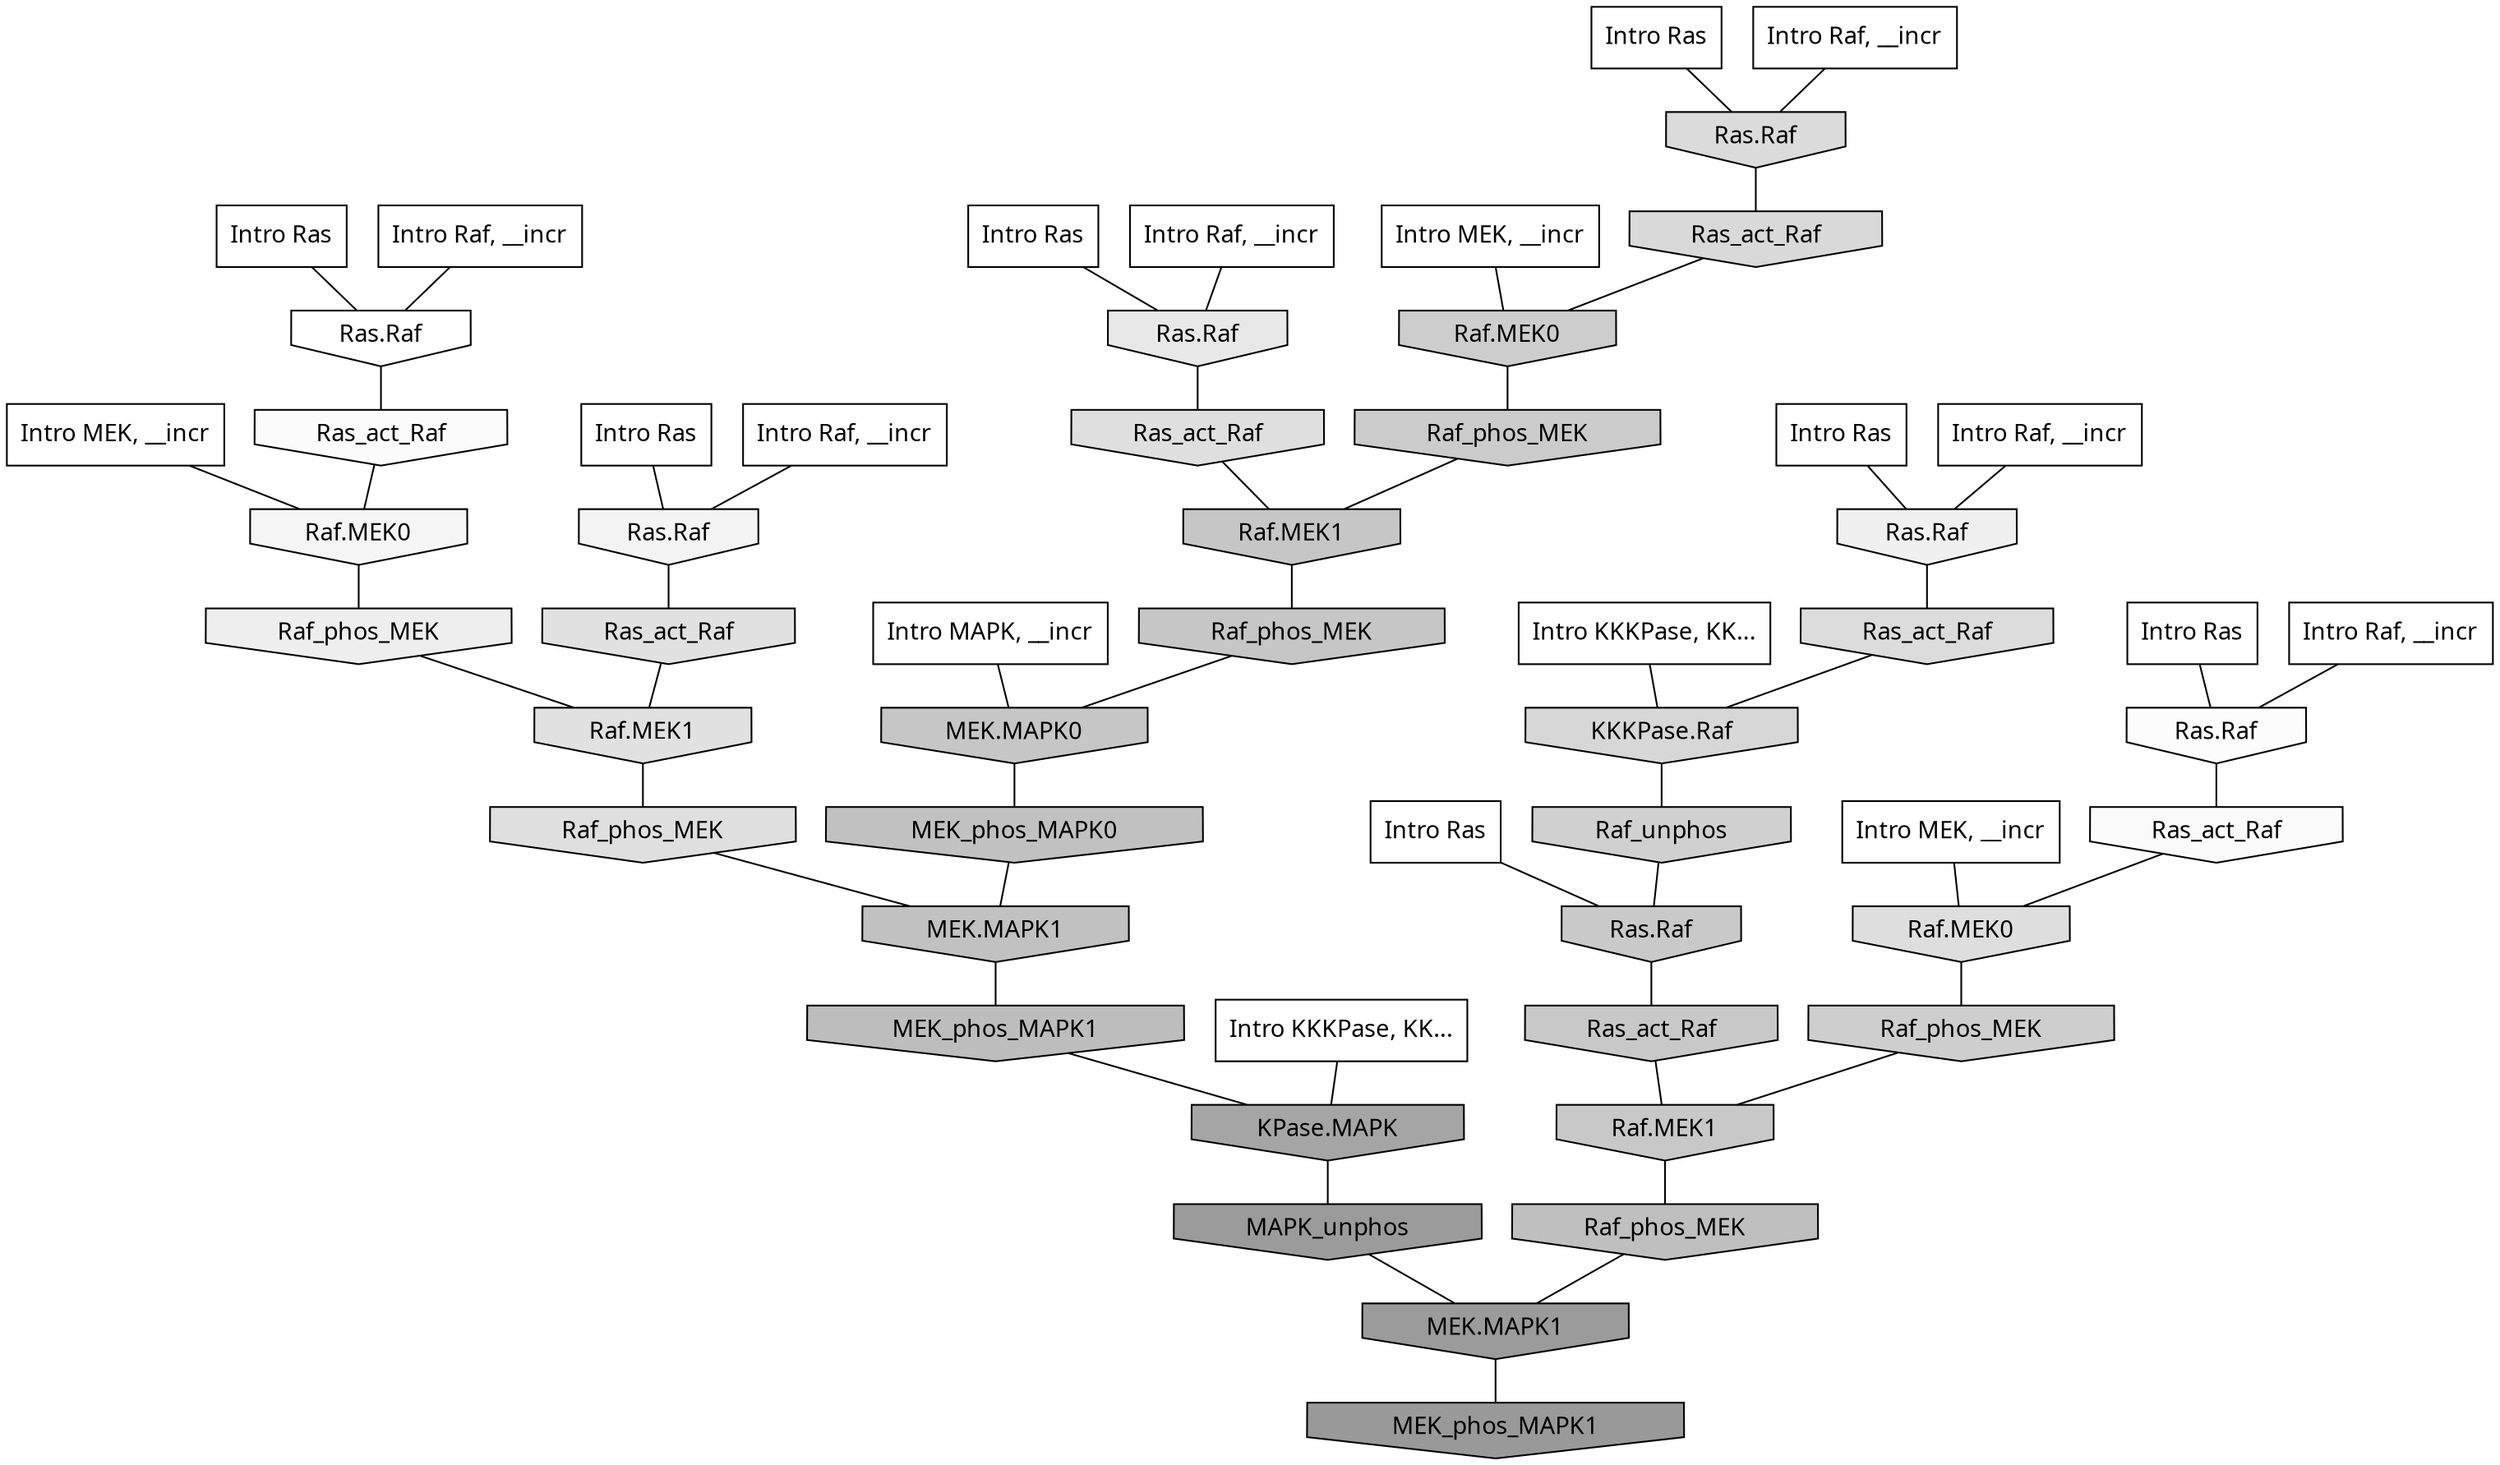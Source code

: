digraph G{
  rankdir="TB";
  ranksep=0.30;
  node [fontname="CMU Serif"];
  edge [fontname="CMU Serif"];
  
  5 [label="Intro Ras", shape=rectangle, style=filled, fillcolor="0.000 0.000 1.000"]
  
  11 [label="Intro Ras", shape=rectangle, style=filled, fillcolor="0.000 0.000 1.000"]
  
  16 [label="Intro Ras", shape=rectangle, style=filled, fillcolor="0.000 0.000 1.000"]
  
  39 [label="Intro Ras", shape=rectangle, style=filled, fillcolor="0.000 0.000 1.000"]
  
  43 [label="Intro Ras", shape=rectangle, style=filled, fillcolor="0.000 0.000 1.000"]
  
  78 [label="Intro Ras", shape=rectangle, style=filled, fillcolor="0.000 0.000 1.000"]
  
  94 [label="Intro Ras", shape=rectangle, style=filled, fillcolor="0.000 0.000 1.000"]
  
  166 [label="Intro Raf, __incr", shape=rectangle, style=filled, fillcolor="0.000 0.000 1.000"]
  
  215 [label="Intro Raf, __incr", shape=rectangle, style=filled, fillcolor="0.000 0.000 1.000"]
  
  531 [label="Intro Raf, __incr", shape=rectangle, style=filled, fillcolor="0.000 0.000 1.000"]
  
  537 [label="Intro Raf, __incr", shape=rectangle, style=filled, fillcolor="0.000 0.000 1.000"]
  
  675 [label="Intro Raf, __incr", shape=rectangle, style=filled, fillcolor="0.000 0.000 1.000"]
  
  1024 [label="Intro Raf, __incr", shape=rectangle, style=filled, fillcolor="0.000 0.000 1.000"]
  
  1324 [label="Intro MEK, __incr", shape=rectangle, style=filled, fillcolor="0.000 0.000 1.000"]
  
  1783 [label="Intro MEK, __incr", shape=rectangle, style=filled, fillcolor="0.000 0.000 1.000"]
  
  1819 [label="Intro MEK, __incr", shape=rectangle, style=filled, fillcolor="0.000 0.000 1.000"]
  
  2283 [label="Intro MAPK, __incr", shape=rectangle, style=filled, fillcolor="0.000 0.000 1.000"]
  
  3103 [label="Intro KKKPase, KK...", shape=rectangle, style=filled, fillcolor="0.000 0.000 1.000"]
  
  3122 [label="Intro KKKPase, KK...", shape=rectangle, style=filled, fillcolor="0.000 0.000 1.000"]
  
  3283 [label="Ras.Raf", shape=invhouse, style=filled, fillcolor="0.000 0.000 1.000"]
  
  3439 [label="Ras.Raf", shape=invhouse, style=filled, fillcolor="0.000 0.000 0.987"]
  
  3480 [label="Ras_act_Raf", shape=invhouse, style=filled, fillcolor="0.000 0.000 0.984"]
  
  3528 [label="Ras_act_Raf", shape=invhouse, style=filled, fillcolor="0.000 0.000 0.980"]
  
  3868 [label="Raf.MEK0", shape=invhouse, style=filled, fillcolor="0.000 0.000 0.960"]
  
  4105 [label="Ras.Raf", shape=invhouse, style=filled, fillcolor="0.000 0.000 0.951"]
  
  4328 [label="Ras.Raf", shape=invhouse, style=filled, fillcolor="0.000 0.000 0.941"]
  
  4576 [label="Raf_phos_MEK", shape=invhouse, style=filled, fillcolor="0.000 0.000 0.932"]
  
  5204 [label="Ras.Raf", shape=invhouse, style=filled, fillcolor="0.000 0.000 0.909"]
  
  6104 [label="Ras_act_Raf", shape=invhouse, style=filled, fillcolor="0.000 0.000 0.880"]
  
  6107 [label="Raf.MEK1", shape=invhouse, style=filled, fillcolor="0.000 0.000 0.880"]
  
  6347 [label="Raf_phos_MEK", shape=invhouse, style=filled, fillcolor="0.000 0.000 0.874"]
  
  6428 [label="Ras_act_Raf", shape=invhouse, style=filled, fillcolor="0.000 0.000 0.872"]
  
  6443 [label="Raf.MEK0", shape=invhouse, style=filled, fillcolor="0.000 0.000 0.871"]
  
  6941 [label="Ras_act_Raf", shape=invhouse, style=filled, fillcolor="0.000 0.000 0.860"]
  
  7010 [label="Ras.Raf", shape=invhouse, style=filled, fillcolor="0.000 0.000 0.858"]
  
  7386 [label="Ras_act_Raf", shape=invhouse, style=filled, fillcolor="0.000 0.000 0.851"]
  
  7934 [label="KKKPase.Raf", shape=invhouse, style=filled, fillcolor="0.000 0.000 0.841"]
  
  9669 [label="Raf_unphos", shape=invhouse, style=filled, fillcolor="0.000 0.000 0.813"]
  
  10286 [label="Raf_phos_MEK", shape=invhouse, style=filled, fillcolor="0.000 0.000 0.805"]
  
  10374 [label="Raf.MEK0", shape=invhouse, style=filled, fillcolor="0.000 0.000 0.804"]
  
  11227 [label="Raf_phos_MEK", shape=invhouse, style=filled, fillcolor="0.000 0.000 0.794"]
  
  11860 [label="Ras.Raf", shape=invhouse, style=filled, fillcolor="0.000 0.000 0.787"]
  
  12027 [label="Ras_act_Raf", shape=invhouse, style=filled, fillcolor="0.000 0.000 0.785"]
  
  12031 [label="Raf.MEK1", shape=invhouse, style=filled, fillcolor="0.000 0.000 0.785"]
  
  12926 [label="Raf.MEK1", shape=invhouse, style=filled, fillcolor="0.000 0.000 0.777"]
  
  13143 [label="Raf_phos_MEK", shape=invhouse, style=filled, fillcolor="0.000 0.000 0.774"]
  
  13146 [label="MEK.MAPK0", shape=invhouse, style=filled, fillcolor="0.000 0.000 0.774"]
  
  15464 [label="MEK_phos_MAPK0", shape=invhouse, style=filled, fillcolor="0.000 0.000 0.754"]
  
  15468 [label="MEK.MAPK1", shape=invhouse, style=filled, fillcolor="0.000 0.000 0.754"]
  
  16043 [label="Raf_phos_MEK", shape=invhouse, style=filled, fillcolor="0.000 0.000 0.747"]
  
  16499 [label="MEK_phos_MAPK1", shape=invhouse, style=filled, fillcolor="0.000 0.000 0.741"]
  
  20254 [label="KPase.MAPK", shape=invhouse, style=filled, fillcolor="0.000 0.000 0.648"]
  
  21344 [label="MAPK_unphos", shape=invhouse, style=filled, fillcolor="0.000 0.000 0.608"]
  
  21345 [label="MEK.MAPK1", shape=invhouse, style=filled, fillcolor="0.000 0.000 0.608"]
  
  21501 [label="MEK_phos_MAPK1", shape=invhouse, style=filled, fillcolor="0.000 0.000 0.600"]
  
  
  21345 -> 21501 [dir=none, color="0.000 0.000 0.000"] 
  21344 -> 21345 [dir=none, color="0.000 0.000 0.000"] 
  20254 -> 21344 [dir=none, color="0.000 0.000 0.000"] 
  16499 -> 20254 [dir=none, color="0.000 0.000 0.000"] 
  16043 -> 21345 [dir=none, color="0.000 0.000 0.000"] 
  15468 -> 16499 [dir=none, color="0.000 0.000 0.000"] 
  15464 -> 15468 [dir=none, color="0.000 0.000 0.000"] 
  13146 -> 15464 [dir=none, color="0.000 0.000 0.000"] 
  13143 -> 13146 [dir=none, color="0.000 0.000 0.000"] 
  12926 -> 13143 [dir=none, color="0.000 0.000 0.000"] 
  12031 -> 16043 [dir=none, color="0.000 0.000 0.000"] 
  12027 -> 12031 [dir=none, color="0.000 0.000 0.000"] 
  11860 -> 12027 [dir=none, color="0.000 0.000 0.000"] 
  11227 -> 12926 [dir=none, color="0.000 0.000 0.000"] 
  10374 -> 11227 [dir=none, color="0.000 0.000 0.000"] 
  10286 -> 12031 [dir=none, color="0.000 0.000 0.000"] 
  9669 -> 11860 [dir=none, color="0.000 0.000 0.000"] 
  7934 -> 9669 [dir=none, color="0.000 0.000 0.000"] 
  7386 -> 10374 [dir=none, color="0.000 0.000 0.000"] 
  7010 -> 7386 [dir=none, color="0.000 0.000 0.000"] 
  6941 -> 7934 [dir=none, color="0.000 0.000 0.000"] 
  6443 -> 10286 [dir=none, color="0.000 0.000 0.000"] 
  6428 -> 12926 [dir=none, color="0.000 0.000 0.000"] 
  6347 -> 15468 [dir=none, color="0.000 0.000 0.000"] 
  6107 -> 6347 [dir=none, color="0.000 0.000 0.000"] 
  6104 -> 6107 [dir=none, color="0.000 0.000 0.000"] 
  5204 -> 6428 [dir=none, color="0.000 0.000 0.000"] 
  4576 -> 6107 [dir=none, color="0.000 0.000 0.000"] 
  4328 -> 6941 [dir=none, color="0.000 0.000 0.000"] 
  4105 -> 6104 [dir=none, color="0.000 0.000 0.000"] 
  3868 -> 4576 [dir=none, color="0.000 0.000 0.000"] 
  3528 -> 6443 [dir=none, color="0.000 0.000 0.000"] 
  3480 -> 3868 [dir=none, color="0.000 0.000 0.000"] 
  3439 -> 3528 [dir=none, color="0.000 0.000 0.000"] 
  3283 -> 3480 [dir=none, color="0.000 0.000 0.000"] 
  3122 -> 7934 [dir=none, color="0.000 0.000 0.000"] 
  3103 -> 20254 [dir=none, color="0.000 0.000 0.000"] 
  2283 -> 13146 [dir=none, color="0.000 0.000 0.000"] 
  1819 -> 6443 [dir=none, color="0.000 0.000 0.000"] 
  1783 -> 3868 [dir=none, color="0.000 0.000 0.000"] 
  1324 -> 10374 [dir=none, color="0.000 0.000 0.000"] 
  1024 -> 4105 [dir=none, color="0.000 0.000 0.000"] 
  675 -> 7010 [dir=none, color="0.000 0.000 0.000"] 
  537 -> 3439 [dir=none, color="0.000 0.000 0.000"] 
  531 -> 3283 [dir=none, color="0.000 0.000 0.000"] 
  215 -> 4328 [dir=none, color="0.000 0.000 0.000"] 
  166 -> 5204 [dir=none, color="0.000 0.000 0.000"] 
  94 -> 3283 [dir=none, color="0.000 0.000 0.000"] 
  78 -> 4105 [dir=none, color="0.000 0.000 0.000"] 
  43 -> 5204 [dir=none, color="0.000 0.000 0.000"] 
  39 -> 4328 [dir=none, color="0.000 0.000 0.000"] 
  16 -> 3439 [dir=none, color="0.000 0.000 0.000"] 
  11 -> 7010 [dir=none, color="0.000 0.000 0.000"] 
  5 -> 11860 [dir=none, color="0.000 0.000 0.000"] 
  
  }
